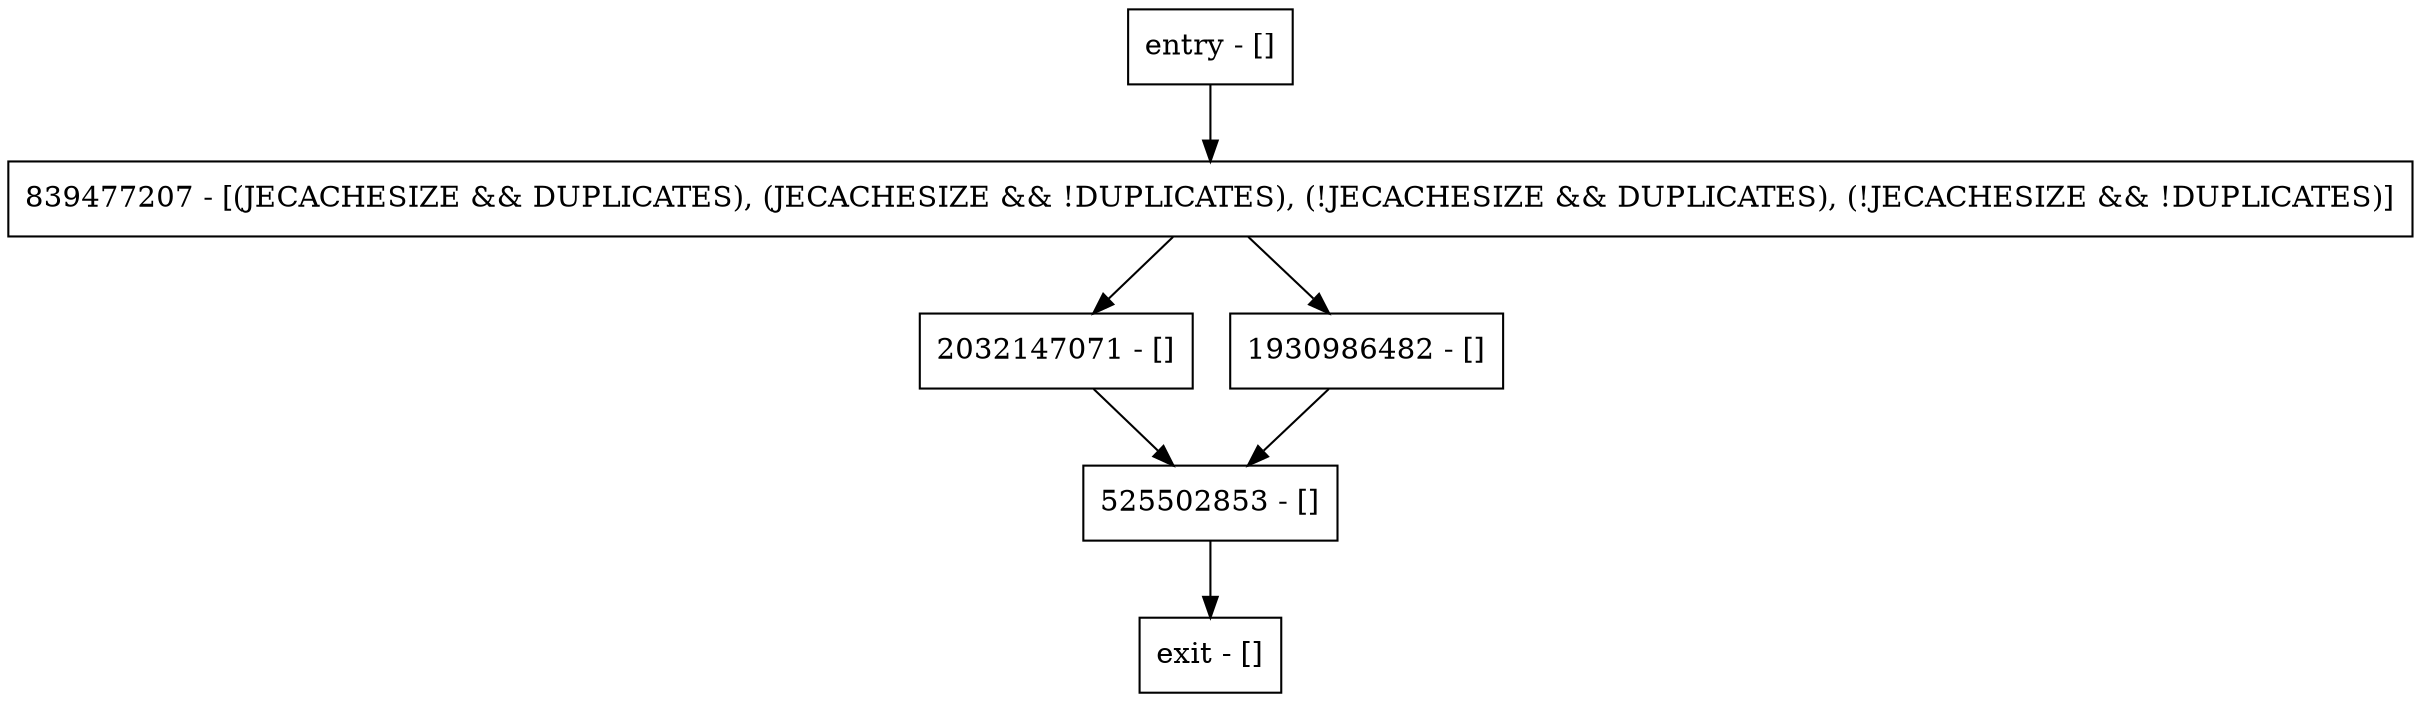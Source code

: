 digraph setAbortExpiration {
node [shape=record];
entry [label="entry - []"];
exit [label="exit - []"];
839477207 [label="839477207 - [(JECACHESIZE && DUPLICATES), (JECACHESIZE && !DUPLICATES), (!JECACHESIZE && DUPLICATES), (!JECACHESIZE && !DUPLICATES)]"];
2032147071 [label="2032147071 - []"];
1930986482 [label="1930986482 - []"];
525502853 [label="525502853 - []"];
entry;
exit;
entry -> 839477207;
839477207 -> 2032147071;
839477207 -> 1930986482;
2032147071 -> 525502853;
1930986482 -> 525502853;
525502853 -> exit;
}

